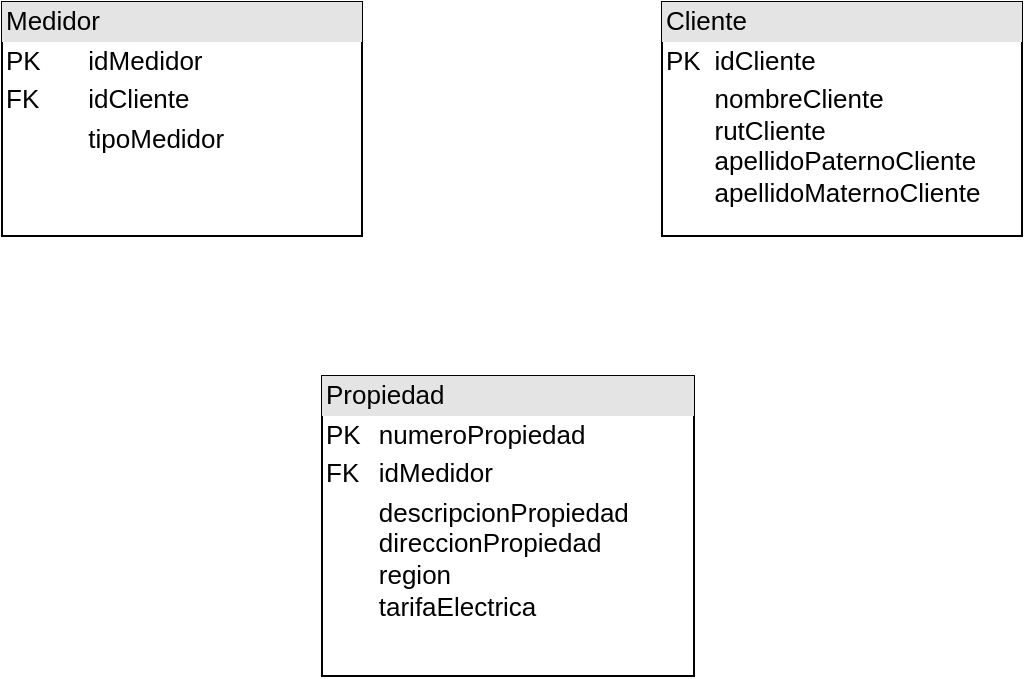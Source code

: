 <mxfile version="17.4.0" type="device"><diagram id="Sp48g8YeueSbjBs5QEYK" name="Page-1"><mxGraphModel dx="1422" dy="735" grid="1" gridSize="10" guides="1" tooltips="1" connect="1" arrows="1" fold="1" page="1" pageScale="1" pageWidth="827" pageHeight="1169" math="0" shadow="0"><root><mxCell id="0"/><mxCell id="1" parent="0"/><mxCell id="pjRZTlFMnqZWulvOVS2O-2" value="&lt;div style=&quot;box-sizing: border-box ; width: 100% ; background: #e4e4e4 ; padding: 2px&quot;&gt;Medidor&lt;br&gt;&lt;/div&gt;&lt;table style=&quot;width: 100% ; font-size: 1em&quot; cellspacing=&quot;0&quot; cellpadding=&quot;2&quot;&gt;&lt;tbody&gt;&lt;tr&gt;&lt;td&gt;PK&lt;/td&gt;&lt;td&gt;idMedidor&lt;br&gt;&lt;/td&gt;&lt;/tr&gt;&lt;tr&gt;&lt;td&gt;FK&lt;/td&gt;&lt;td&gt;idCliente&lt;br&gt;&lt;/td&gt;&lt;/tr&gt;&lt;tr&gt;&lt;td&gt;&lt;br&gt;&lt;/td&gt;&lt;td&gt;tipoMedidor&lt;br&gt;&lt;/td&gt;&lt;/tr&gt;&lt;/tbody&gt;&lt;/table&gt;" style="verticalAlign=top;align=left;overflow=fill;html=1;fontSize=13;" vertex="1" parent="1"><mxGeometry x="140" y="203" width="180" height="117" as="geometry"/></mxCell><mxCell id="pjRZTlFMnqZWulvOVS2O-3" value="&lt;div style=&quot;box-sizing: border-box ; width: 100% ; background: #e4e4e4 ; padding: 2px&quot;&gt;Cliente&lt;br&gt;&lt;/div&gt;&lt;table style=&quot;width: 100% ; font-size: 1em&quot; cellspacing=&quot;0&quot; cellpadding=&quot;2&quot;&gt;&lt;tbody&gt;&lt;tr&gt;&lt;td&gt;PK&lt;/td&gt;&lt;td&gt;idCliente&lt;br&gt;&lt;/td&gt;&lt;/tr&gt;&lt;tr&gt;&lt;td&gt;&lt;br&gt;&lt;/td&gt;&lt;td&gt;nombreCliente&lt;br&gt;rutCliente&lt;br&gt;apellidoPaternoCliente&lt;br&gt;apellidoMaternoCliente&lt;br&gt;&lt;/td&gt;&lt;/tr&gt;&lt;tr&gt;&lt;td&gt;&lt;br&gt;&lt;/td&gt;&lt;td&gt;&lt;br&gt;&lt;/td&gt;&lt;/tr&gt;&lt;/tbody&gt;&lt;/table&gt;" style="verticalAlign=top;align=left;overflow=fill;html=1;fontSize=13;" vertex="1" parent="1"><mxGeometry x="470" y="203" width="180" height="117" as="geometry"/></mxCell><mxCell id="pjRZTlFMnqZWulvOVS2O-4" value="&lt;div style=&quot;box-sizing: border-box ; width: 100% ; background: #e4e4e4 ; padding: 2px&quot;&gt;Propiedad&lt;br&gt;&lt;/div&gt;&lt;table style=&quot;width: 100% ; font-size: 1em&quot; cellspacing=&quot;0&quot; cellpadding=&quot;2&quot;&gt;&lt;tbody&gt;&lt;tr&gt;&lt;td&gt;PK&lt;/td&gt;&lt;td&gt;numeroPropiedad&lt;br&gt;&lt;/td&gt;&lt;/tr&gt;&lt;tr&gt;&lt;td&gt;FK&lt;br&gt;&lt;/td&gt;&lt;td&gt;idMedidor&lt;br&gt;&lt;/td&gt;&lt;/tr&gt;&lt;tr&gt;&lt;td&gt;&lt;br&gt;&lt;/td&gt;&lt;td&gt;descripcionPropiedad&lt;br&gt;direccionPropiedad&lt;br&gt;region&lt;br&gt;tarifaElectrica&lt;br&gt;&lt;/td&gt;&lt;/tr&gt;&lt;/tbody&gt;&lt;/table&gt;" style="verticalAlign=top;align=left;overflow=fill;html=1;fontSize=13;" vertex="1" parent="1"><mxGeometry x="300" y="390" width="186" height="150" as="geometry"/></mxCell></root></mxGraphModel></diagram></mxfile>